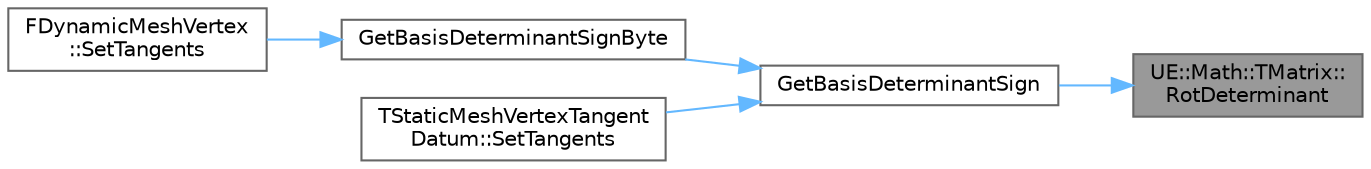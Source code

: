 digraph "UE::Math::TMatrix::RotDeterminant"
{
 // INTERACTIVE_SVG=YES
 // LATEX_PDF_SIZE
  bgcolor="transparent";
  edge [fontname=Helvetica,fontsize=10,labelfontname=Helvetica,labelfontsize=10];
  node [fontname=Helvetica,fontsize=10,shape=box,height=0.2,width=0.4];
  rankdir="RL";
  Node1 [id="Node000001",label="UE::Math::TMatrix::\lRotDeterminant",height=0.2,width=0.4,color="gray40", fillcolor="grey60", style="filled", fontcolor="black",tooltip=" "];
  Node1 -> Node2 [id="edge1_Node000001_Node000002",dir="back",color="steelblue1",style="solid",tooltip=" "];
  Node2 [id="Node000002",label="GetBasisDeterminantSign",height=0.2,width=0.4,color="grey40", fillcolor="white", style="filled",URL="$de/dba/RenderMath_8h.html#afa6cd7531bd93fd11e8ef02d8b7d9681",tooltip="Constructs a basis matrix for the axis vectors and returns the sign of the determinant."];
  Node2 -> Node3 [id="edge2_Node000002_Node000003",dir="back",color="steelblue1",style="solid",tooltip=" "];
  Node3 [id="Node000003",label="GetBasisDeterminantSignByte",height=0.2,width=0.4,color="grey40", fillcolor="white", style="filled",URL="$de/dba/RenderMath_8h.html#ad232031c1b562835bc1315e77090a6ae",tooltip="Constructs a basis matrix for the axis vectors and returns the sign of the determinant."];
  Node3 -> Node4 [id="edge3_Node000003_Node000004",dir="back",color="steelblue1",style="solid",tooltip=" "];
  Node4 [id="Node000004",label="FDynamicMeshVertex\l::SetTangents",height=0.2,width=0.4,color="grey40", fillcolor="white", style="filled",URL="$dd/d8c/structFDynamicMeshVertex.html#af6d9e3dc72ed7047797a5a459cc618db",tooltip=" "];
  Node2 -> Node5 [id="edge4_Node000002_Node000005",dir="back",color="steelblue1",style="solid",tooltip=" "];
  Node5 [id="Node000005",label="TStaticMeshVertexTangent\lDatum::SetTangents",height=0.2,width=0.4,color="grey40", fillcolor="white", style="filled",URL="$d4/d2b/structTStaticMeshVertexTangentDatum.html#a0df4c66a90d448ad5ff65eaa57698229",tooltip=" "];
}
